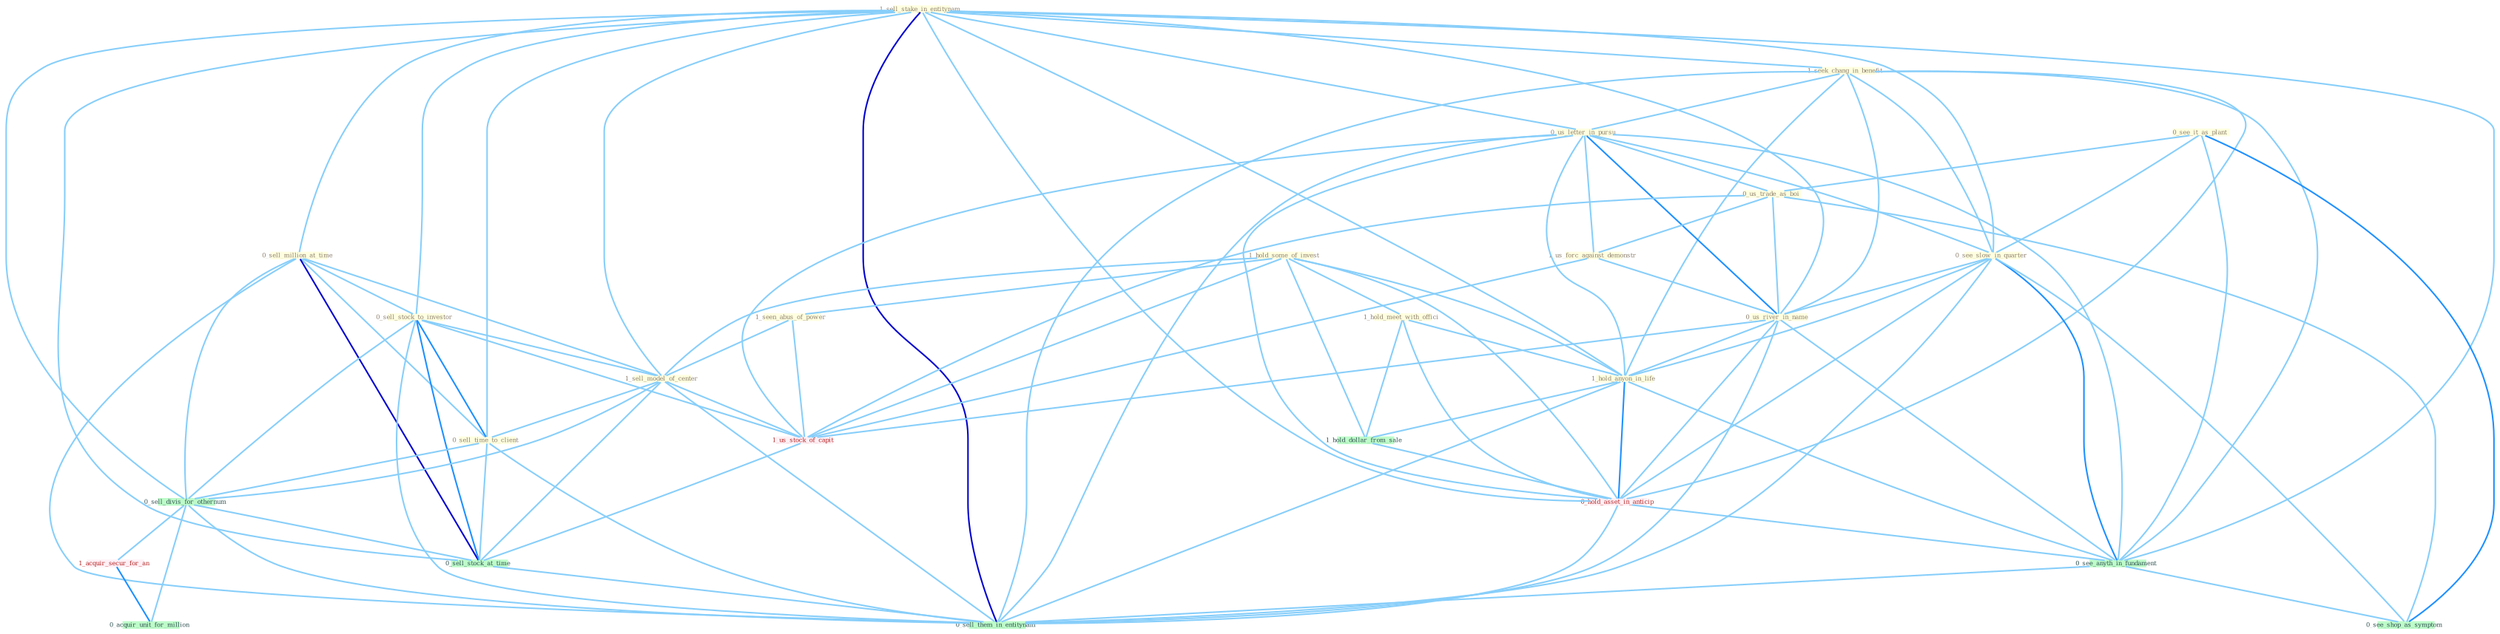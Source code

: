 Graph G{ 
    node
    [shape=polygon,style=filled,width=.5,height=.06,color="#BDFCC9",fixedsize=true,fontsize=4,
    fontcolor="#2f4f4f"];
    {node
    [color="#ffffe0", fontcolor="#8b7d6b"] "1_sell_stake_in_entitynam " "1_seek_chang_in_benefit " "1_hold_some_of_invest " "0_see_it_as_plant " "0_us_letter_in_pursu " "0_sell_million_at_time " "0_us_trade_as_boi " "1_us_forc_against_demonstr " "1_hold_meet_with_offici " "0_see_slow_in_quarter " "0_sell_stock_to_investor " "0_us_river_in_name " "1_seen_abus_of_power " "1_hold_anyon_in_life " "1_sell_model_of_center " "0_sell_time_to_client "}
{node [color="#fff0f5", fontcolor="#b22222"] "1_acquir_secur_for_an " "1_us_stock_of_capit " "0_hold_asset_in_anticip "}
edge [color="#B0E2FF"];

	"1_sell_stake_in_entitynam " -- "1_seek_chang_in_benefit " [w="1", color="#87cefa" ];
	"1_sell_stake_in_entitynam " -- "0_us_letter_in_pursu " [w="1", color="#87cefa" ];
	"1_sell_stake_in_entitynam " -- "0_sell_million_at_time " [w="1", color="#87cefa" ];
	"1_sell_stake_in_entitynam " -- "0_see_slow_in_quarter " [w="1", color="#87cefa" ];
	"1_sell_stake_in_entitynam " -- "0_sell_stock_to_investor " [w="1", color="#87cefa" ];
	"1_sell_stake_in_entitynam " -- "0_us_river_in_name " [w="1", color="#87cefa" ];
	"1_sell_stake_in_entitynam " -- "1_hold_anyon_in_life " [w="1", color="#87cefa" ];
	"1_sell_stake_in_entitynam " -- "1_sell_model_of_center " [w="1", color="#87cefa" ];
	"1_sell_stake_in_entitynam " -- "0_sell_time_to_client " [w="1", color="#87cefa" ];
	"1_sell_stake_in_entitynam " -- "0_sell_divis_for_othernum " [w="1", color="#87cefa" ];
	"1_sell_stake_in_entitynam " -- "0_hold_asset_in_anticip " [w="1", color="#87cefa" ];
	"1_sell_stake_in_entitynam " -- "0_sell_stock_at_time " [w="1", color="#87cefa" ];
	"1_sell_stake_in_entitynam " -- "0_see_anyth_in_fundament " [w="1", color="#87cefa" ];
	"1_sell_stake_in_entitynam " -- "0_sell_them_in_entitynam " [w="3", color="#0000cd" , len=0.6];
	"1_seek_chang_in_benefit " -- "0_us_letter_in_pursu " [w="1", color="#87cefa" ];
	"1_seek_chang_in_benefit " -- "0_see_slow_in_quarter " [w="1", color="#87cefa" ];
	"1_seek_chang_in_benefit " -- "0_us_river_in_name " [w="1", color="#87cefa" ];
	"1_seek_chang_in_benefit " -- "1_hold_anyon_in_life " [w="1", color="#87cefa" ];
	"1_seek_chang_in_benefit " -- "0_hold_asset_in_anticip " [w="1", color="#87cefa" ];
	"1_seek_chang_in_benefit " -- "0_see_anyth_in_fundament " [w="1", color="#87cefa" ];
	"1_seek_chang_in_benefit " -- "0_sell_them_in_entitynam " [w="1", color="#87cefa" ];
	"1_hold_some_of_invest " -- "1_hold_meet_with_offici " [w="1", color="#87cefa" ];
	"1_hold_some_of_invest " -- "1_seen_abus_of_power " [w="1", color="#87cefa" ];
	"1_hold_some_of_invest " -- "1_hold_anyon_in_life " [w="1", color="#87cefa" ];
	"1_hold_some_of_invest " -- "1_sell_model_of_center " [w="1", color="#87cefa" ];
	"1_hold_some_of_invest " -- "1_us_stock_of_capit " [w="1", color="#87cefa" ];
	"1_hold_some_of_invest " -- "1_hold_dollar_from_sale " [w="1", color="#87cefa" ];
	"1_hold_some_of_invest " -- "0_hold_asset_in_anticip " [w="1", color="#87cefa" ];
	"0_see_it_as_plant " -- "0_us_trade_as_boi " [w="1", color="#87cefa" ];
	"0_see_it_as_plant " -- "0_see_slow_in_quarter " [w="1", color="#87cefa" ];
	"0_see_it_as_plant " -- "0_see_anyth_in_fundament " [w="1", color="#87cefa" ];
	"0_see_it_as_plant " -- "0_see_shop_as_symptom " [w="2", color="#1e90ff" , len=0.8];
	"0_us_letter_in_pursu " -- "0_us_trade_as_boi " [w="1", color="#87cefa" ];
	"0_us_letter_in_pursu " -- "1_us_forc_against_demonstr " [w="1", color="#87cefa" ];
	"0_us_letter_in_pursu " -- "0_see_slow_in_quarter " [w="1", color="#87cefa" ];
	"0_us_letter_in_pursu " -- "0_us_river_in_name " [w="2", color="#1e90ff" , len=0.8];
	"0_us_letter_in_pursu " -- "1_hold_anyon_in_life " [w="1", color="#87cefa" ];
	"0_us_letter_in_pursu " -- "1_us_stock_of_capit " [w="1", color="#87cefa" ];
	"0_us_letter_in_pursu " -- "0_hold_asset_in_anticip " [w="1", color="#87cefa" ];
	"0_us_letter_in_pursu " -- "0_see_anyth_in_fundament " [w="1", color="#87cefa" ];
	"0_us_letter_in_pursu " -- "0_sell_them_in_entitynam " [w="1", color="#87cefa" ];
	"0_sell_million_at_time " -- "0_sell_stock_to_investor " [w="1", color="#87cefa" ];
	"0_sell_million_at_time " -- "1_sell_model_of_center " [w="1", color="#87cefa" ];
	"0_sell_million_at_time " -- "0_sell_time_to_client " [w="1", color="#87cefa" ];
	"0_sell_million_at_time " -- "0_sell_divis_for_othernum " [w="1", color="#87cefa" ];
	"0_sell_million_at_time " -- "0_sell_stock_at_time " [w="3", color="#0000cd" , len=0.6];
	"0_sell_million_at_time " -- "0_sell_them_in_entitynam " [w="1", color="#87cefa" ];
	"0_us_trade_as_boi " -- "1_us_forc_against_demonstr " [w="1", color="#87cefa" ];
	"0_us_trade_as_boi " -- "0_us_river_in_name " [w="1", color="#87cefa" ];
	"0_us_trade_as_boi " -- "1_us_stock_of_capit " [w="1", color="#87cefa" ];
	"0_us_trade_as_boi " -- "0_see_shop_as_symptom " [w="1", color="#87cefa" ];
	"1_us_forc_against_demonstr " -- "0_us_river_in_name " [w="1", color="#87cefa" ];
	"1_us_forc_against_demonstr " -- "1_us_stock_of_capit " [w="1", color="#87cefa" ];
	"1_hold_meet_with_offici " -- "1_hold_anyon_in_life " [w="1", color="#87cefa" ];
	"1_hold_meet_with_offici " -- "1_hold_dollar_from_sale " [w="1", color="#87cefa" ];
	"1_hold_meet_with_offici " -- "0_hold_asset_in_anticip " [w="1", color="#87cefa" ];
	"0_see_slow_in_quarter " -- "0_us_river_in_name " [w="1", color="#87cefa" ];
	"0_see_slow_in_quarter " -- "1_hold_anyon_in_life " [w="1", color="#87cefa" ];
	"0_see_slow_in_quarter " -- "0_hold_asset_in_anticip " [w="1", color="#87cefa" ];
	"0_see_slow_in_quarter " -- "0_see_anyth_in_fundament " [w="2", color="#1e90ff" , len=0.8];
	"0_see_slow_in_quarter " -- "0_see_shop_as_symptom " [w="1", color="#87cefa" ];
	"0_see_slow_in_quarter " -- "0_sell_them_in_entitynam " [w="1", color="#87cefa" ];
	"0_sell_stock_to_investor " -- "1_sell_model_of_center " [w="1", color="#87cefa" ];
	"0_sell_stock_to_investor " -- "0_sell_time_to_client " [w="2", color="#1e90ff" , len=0.8];
	"0_sell_stock_to_investor " -- "0_sell_divis_for_othernum " [w="1", color="#87cefa" ];
	"0_sell_stock_to_investor " -- "1_us_stock_of_capit " [w="1", color="#87cefa" ];
	"0_sell_stock_to_investor " -- "0_sell_stock_at_time " [w="2", color="#1e90ff" , len=0.8];
	"0_sell_stock_to_investor " -- "0_sell_them_in_entitynam " [w="1", color="#87cefa" ];
	"0_us_river_in_name " -- "1_hold_anyon_in_life " [w="1", color="#87cefa" ];
	"0_us_river_in_name " -- "1_us_stock_of_capit " [w="1", color="#87cefa" ];
	"0_us_river_in_name " -- "0_hold_asset_in_anticip " [w="1", color="#87cefa" ];
	"0_us_river_in_name " -- "0_see_anyth_in_fundament " [w="1", color="#87cefa" ];
	"0_us_river_in_name " -- "0_sell_them_in_entitynam " [w="1", color="#87cefa" ];
	"1_seen_abus_of_power " -- "1_sell_model_of_center " [w="1", color="#87cefa" ];
	"1_seen_abus_of_power " -- "1_us_stock_of_capit " [w="1", color="#87cefa" ];
	"1_hold_anyon_in_life " -- "1_hold_dollar_from_sale " [w="1", color="#87cefa" ];
	"1_hold_anyon_in_life " -- "0_hold_asset_in_anticip " [w="2", color="#1e90ff" , len=0.8];
	"1_hold_anyon_in_life " -- "0_see_anyth_in_fundament " [w="1", color="#87cefa" ];
	"1_hold_anyon_in_life " -- "0_sell_them_in_entitynam " [w="1", color="#87cefa" ];
	"1_sell_model_of_center " -- "0_sell_time_to_client " [w="1", color="#87cefa" ];
	"1_sell_model_of_center " -- "0_sell_divis_for_othernum " [w="1", color="#87cefa" ];
	"1_sell_model_of_center " -- "1_us_stock_of_capit " [w="1", color="#87cefa" ];
	"1_sell_model_of_center " -- "0_sell_stock_at_time " [w="1", color="#87cefa" ];
	"1_sell_model_of_center " -- "0_sell_them_in_entitynam " [w="1", color="#87cefa" ];
	"0_sell_time_to_client " -- "0_sell_divis_for_othernum " [w="1", color="#87cefa" ];
	"0_sell_time_to_client " -- "0_sell_stock_at_time " [w="1", color="#87cefa" ];
	"0_sell_time_to_client " -- "0_sell_them_in_entitynam " [w="1", color="#87cefa" ];
	"0_sell_divis_for_othernum " -- "1_acquir_secur_for_an " [w="1", color="#87cefa" ];
	"0_sell_divis_for_othernum " -- "0_sell_stock_at_time " [w="1", color="#87cefa" ];
	"0_sell_divis_for_othernum " -- "0_acquir_unit_for_million " [w="1", color="#87cefa" ];
	"0_sell_divis_for_othernum " -- "0_sell_them_in_entitynam " [w="1", color="#87cefa" ];
	"1_acquir_secur_for_an " -- "0_acquir_unit_for_million " [w="2", color="#1e90ff" , len=0.8];
	"1_us_stock_of_capit " -- "0_sell_stock_at_time " [w="1", color="#87cefa" ];
	"1_hold_dollar_from_sale " -- "0_hold_asset_in_anticip " [w="1", color="#87cefa" ];
	"0_hold_asset_in_anticip " -- "0_see_anyth_in_fundament " [w="1", color="#87cefa" ];
	"0_hold_asset_in_anticip " -- "0_sell_them_in_entitynam " [w="1", color="#87cefa" ];
	"0_sell_stock_at_time " -- "0_sell_them_in_entitynam " [w="1", color="#87cefa" ];
	"0_see_anyth_in_fundament " -- "0_see_shop_as_symptom " [w="1", color="#87cefa" ];
	"0_see_anyth_in_fundament " -- "0_sell_them_in_entitynam " [w="1", color="#87cefa" ];
}